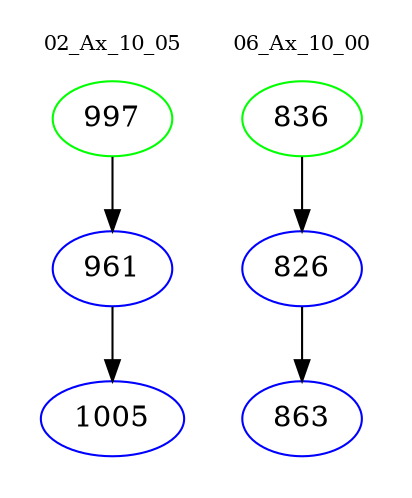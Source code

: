 digraph{
subgraph cluster_0 {
color = white
label = "02_Ax_10_05";
fontsize=10;
T0_997 [label="997", color="green"]
T0_997 -> T0_961 [color="black"]
T0_961 [label="961", color="blue"]
T0_961 -> T0_1005 [color="black"]
T0_1005 [label="1005", color="blue"]
}
subgraph cluster_1 {
color = white
label = "06_Ax_10_00";
fontsize=10;
T1_836 [label="836", color="green"]
T1_836 -> T1_826 [color="black"]
T1_826 [label="826", color="blue"]
T1_826 -> T1_863 [color="black"]
T1_863 [label="863", color="blue"]
}
}
